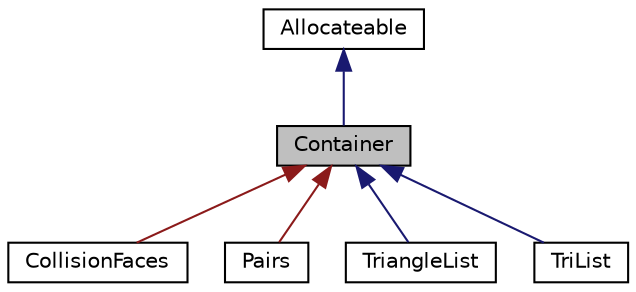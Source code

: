 digraph "Container"
{
  edge [fontname="Helvetica",fontsize="10",labelfontname="Helvetica",labelfontsize="10"];
  node [fontname="Helvetica",fontsize="10",shape=record];
  Node1 [label="Container",height=0.2,width=0.4,color="black", fillcolor="grey75", style="filled", fontcolor="black"];
  Node2 -> Node1 [dir="back",color="midnightblue",fontsize="10",style="solid",fontname="Helvetica"];
  Node2 [label="Allocateable",height=0.2,width=0.4,color="black", fillcolor="white", style="filled",URL="$class_allocateable.html"];
  Node1 -> Node3 [dir="back",color="firebrick4",fontsize="10",style="solid",fontname="Helvetica"];
  Node3 [label="CollisionFaces",height=0.2,width=0.4,color="black", fillcolor="white", style="filled",URL="$class_collision_faces.html"];
  Node1 -> Node4 [dir="back",color="firebrick4",fontsize="10",style="solid",fontname="Helvetica"];
  Node4 [label="Pairs",height=0.2,width=0.4,color="black", fillcolor="white", style="filled",URL="$class_pairs.html"];
  Node1 -> Node5 [dir="back",color="midnightblue",fontsize="10",style="solid",fontname="Helvetica"];
  Node5 [label="TriangleList",height=0.2,width=0.4,color="black", fillcolor="white", style="filled",URL="$class_triangle_list.html"];
  Node1 -> Node6 [dir="back",color="midnightblue",fontsize="10",style="solid",fontname="Helvetica"];
  Node6 [label="TriList",height=0.2,width=0.4,color="black", fillcolor="white", style="filled",URL="$class_tri_list.html"];
}
